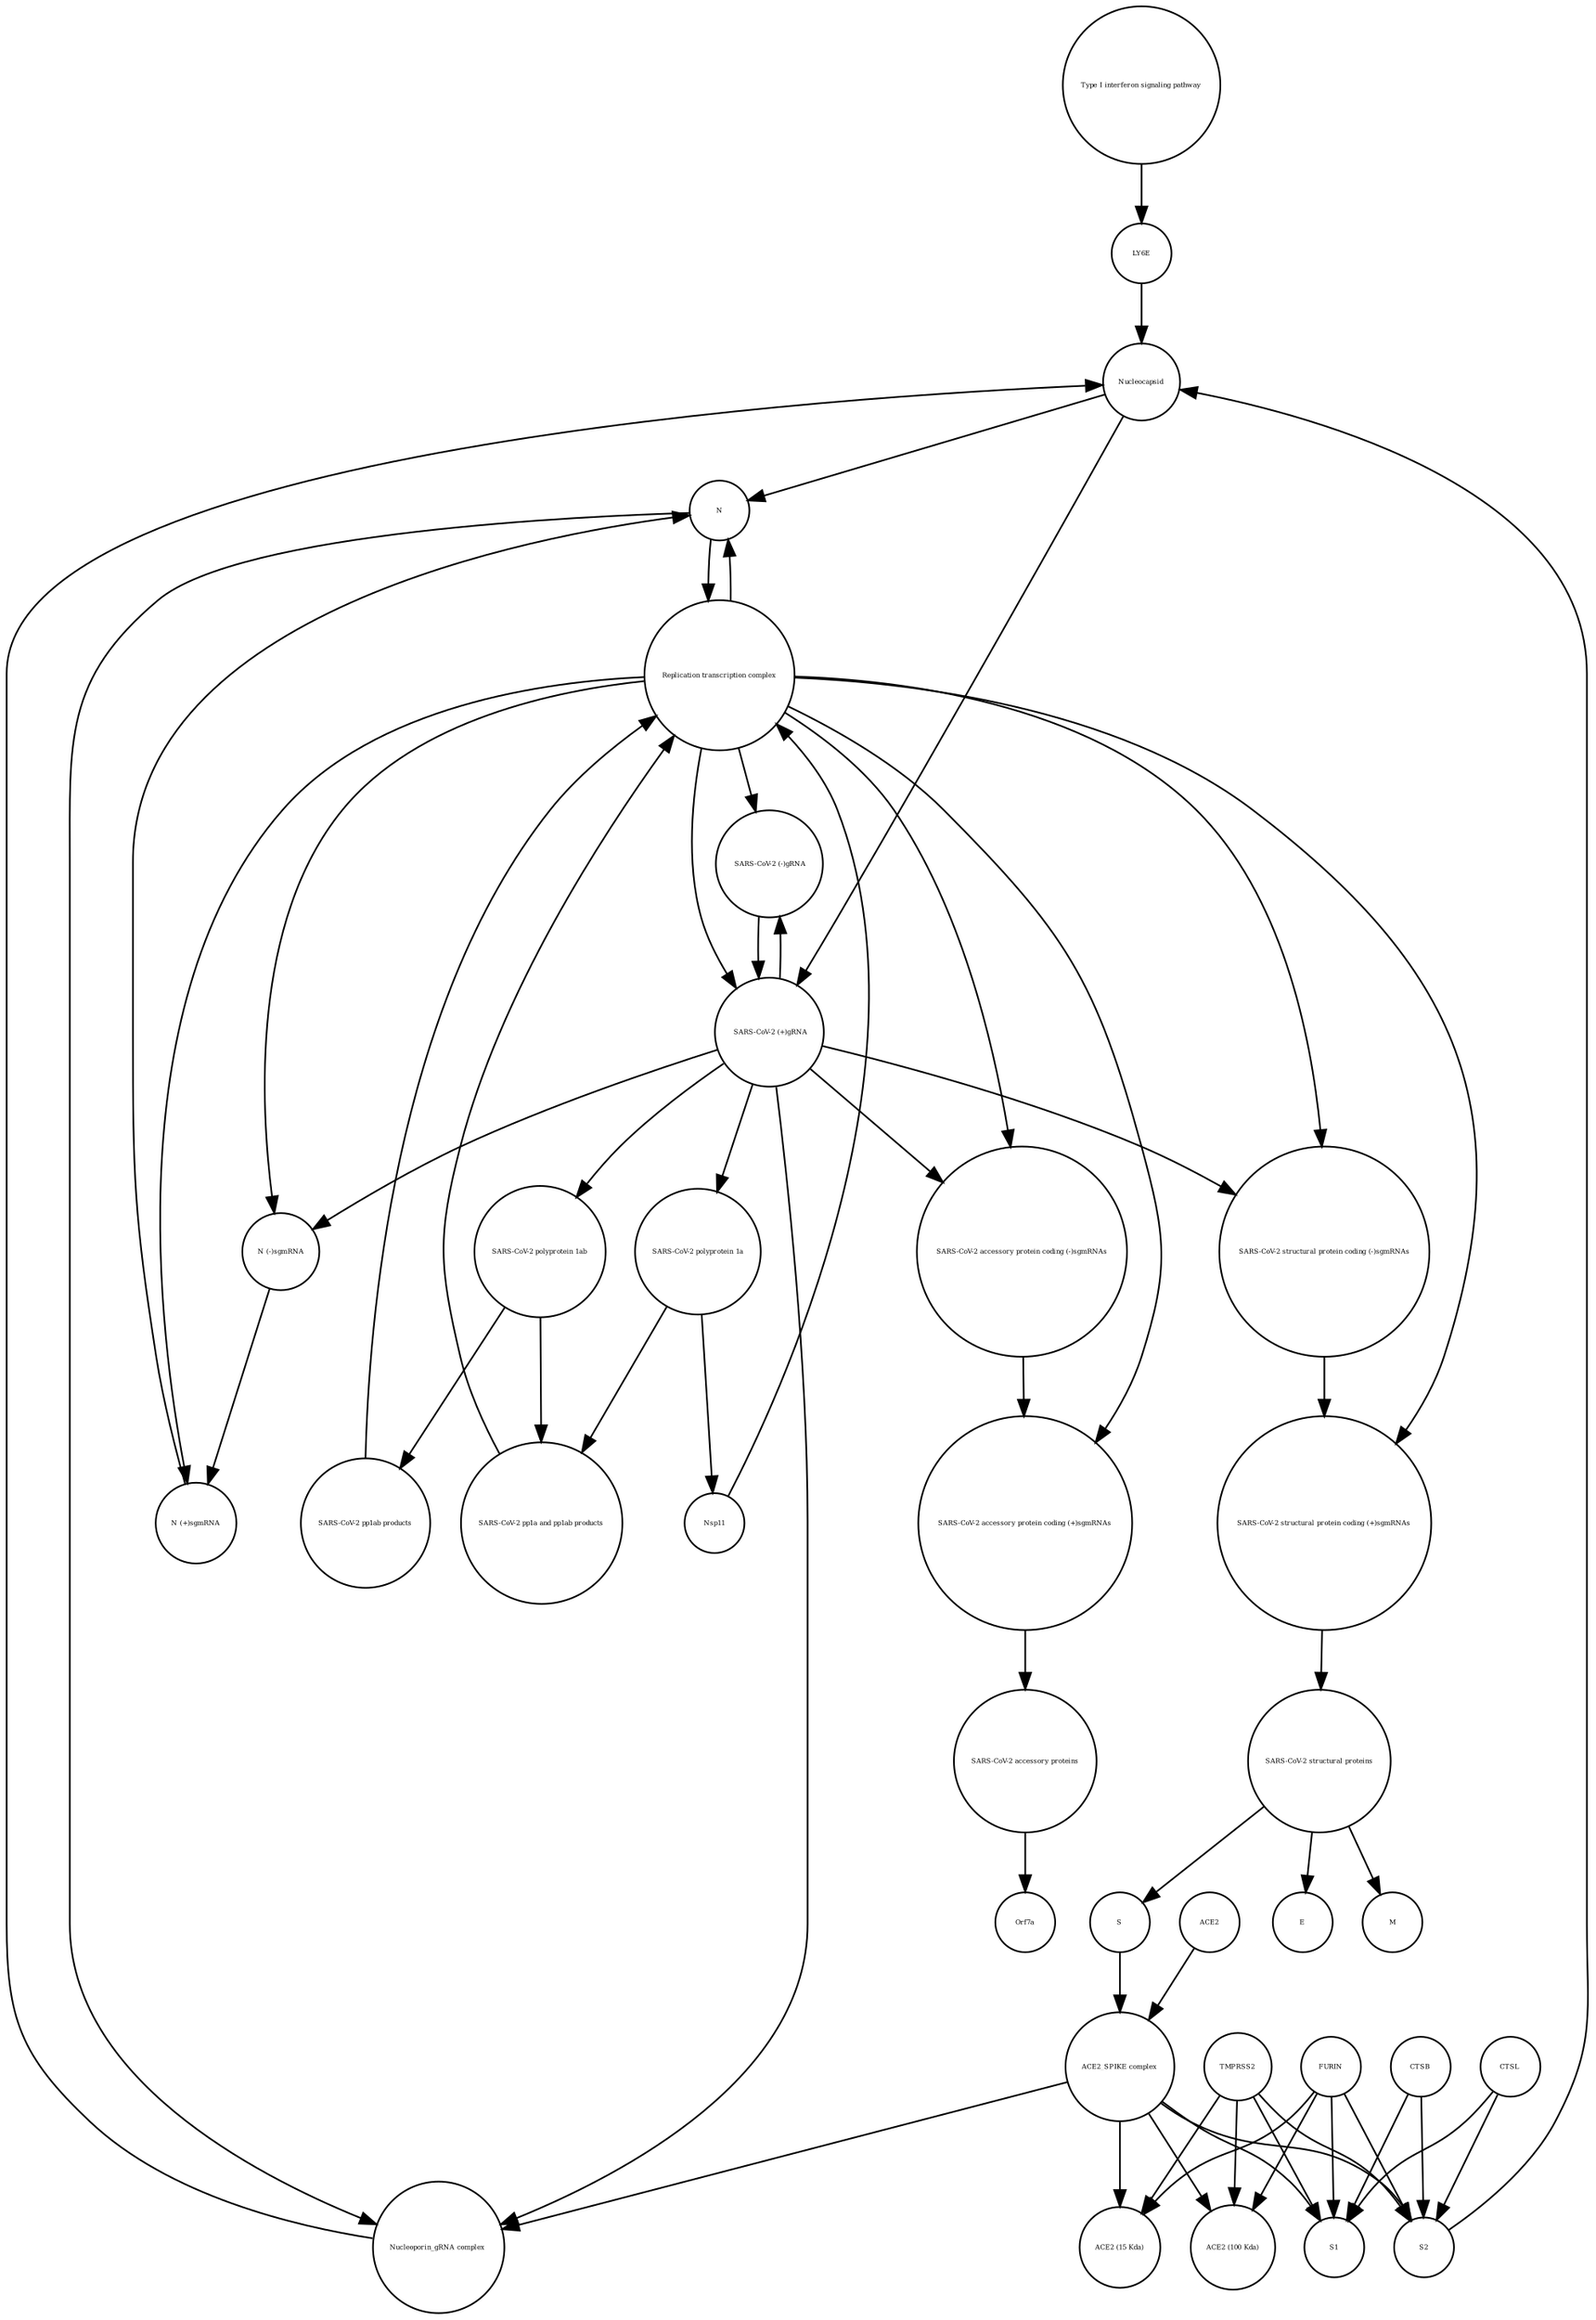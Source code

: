 strict digraph  {
"Type I interferon signaling pathway" [annotation="", bipartite=0, cls=phenotype, fontsize=4, label="Type I interferon signaling pathway", shape=circle];
LY6E [annotation="", bipartite=0, cls=macromolecule, fontsize=4, label=LY6E, shape=circle];
"SARS-CoV-2 accessory protein coding (+)sgmRNAs" [annotation="", bipartite=0, cls=complex, fontsize=4, label="SARS-CoV-2 accessory protein coding (+)sgmRNAs", shape=circle];
"ACE2 (100 Kda)" [annotation="", bipartite=0, cls=macromolecule, fontsize=4, label="ACE2 (100 Kda)", shape=circle];
"Nucleoporin_gRNA complex " [annotation="", bipartite=0, cls=complex, fontsize=4, label="Nucleoporin_gRNA complex ", shape=circle];
Nsp11 [annotation="", bipartite=0, cls=macromolecule, fontsize=4, label=Nsp11, shape=circle];
"N (-)sgmRNA" [annotation="", bipartite=0, cls="nucleic acid feature", fontsize=4, label="N (-)sgmRNA", shape=circle];
S [annotation="", bipartite=0, cls="macromolecule multimer", fontsize=4, label=S, shape=circle];
"SARS-CoV-2 polyprotein 1ab" [annotation="", bipartite=0, cls=macromolecule, fontsize=4, label="SARS-CoV-2 polyprotein 1ab", shape=circle];
"SARS-CoV-2 pp1ab products" [annotation="", bipartite=0, cls=complex, fontsize=4, label="SARS-CoV-2 pp1ab products", shape=circle];
E [annotation="", bipartite=0, cls=macromolecule, fontsize=4, label=E, shape=circle];
"SARS-CoV-2 accessory proteins" [annotation="", bipartite=0, cls=complex, fontsize=4, label="SARS-CoV-2 accessory proteins", shape=circle];
"SARS-CoV-2 accessory protein coding (-)sgmRNAs" [annotation="", bipartite=0, cls=complex, fontsize=4, label="SARS-CoV-2 accessory protein coding (-)sgmRNAs", shape=circle];
"SARS-CoV-2 polyprotein 1a" [annotation="", bipartite=0, cls=macromolecule, fontsize=4, label="SARS-CoV-2 polyprotein 1a", shape=circle];
CTSL [annotation="", bipartite=0, cls=macromolecule, fontsize=4, label=CTSL, shape=circle];
FURIN [annotation="", bipartite=0, cls=macromolecule, fontsize=4, label=FURIN, shape=circle];
N [annotation="", bipartite=0, cls="macromolecule multimer", fontsize=4, label=N, shape=circle];
"Replication transcription complex" [annotation="", bipartite=0, cls=complex, fontsize=4, label="Replication transcription complex", shape=circle];
"SARS-CoV-2 structural proteins" [annotation="", bipartite=0, cls=complex, fontsize=4, label="SARS-CoV-2 structural proteins", shape=circle];
ACE2 [annotation="", bipartite=0, cls=macromolecule, fontsize=4, label=ACE2, shape=circle];
CTSB [annotation="", bipartite=0, cls=macromolecule, fontsize=4, label=CTSB, shape=circle];
"SARS-CoV-2 structural protein coding (-)sgmRNAs" [annotation="", bipartite=0, cls=complex, fontsize=4, label="SARS-CoV-2 structural protein coding (-)sgmRNAs", shape=circle];
"SARS-CoV-2 structural protein coding (+)sgmRNAs" [annotation="", bipartite=0, cls=complex, fontsize=4, label="SARS-CoV-2 structural protein coding (+)sgmRNAs", shape=circle];
" SARS-CoV-2 (+)gRNA" [annotation="", bipartite=0, cls="nucleic acid feature", fontsize=4, label=" SARS-CoV-2 (+)gRNA", shape=circle];
"ACE2 (15 Kda)" [annotation="", bipartite=0, cls=macromolecule, fontsize=4, label="ACE2 (15 Kda)", shape=circle];
Nucleocapsid [annotation="", bipartite=0, cls=complex, fontsize=4, label=Nucleocapsid, shape=circle];
Orf7a [annotation="", bipartite=0, cls=macromolecule, fontsize=4, label=Orf7a, shape=circle];
S2 [annotation="", bipartite=0, cls=macromolecule, fontsize=4, label=S2, shape=circle];
"N (+)sgmRNA" [annotation="", bipartite=0, cls="nucleic acid feature", fontsize=4, label="N (+)sgmRNA", shape=circle];
"SARS-CoV-2 pp1a and pp1ab products" [annotation="", bipartite=0, cls=complex, fontsize=4, label="SARS-CoV-2 pp1a and pp1ab products", shape=circle];
S1 [annotation="", bipartite=0, cls=macromolecule, fontsize=4, label=S1, shape=circle];
"ACE2_SPIKE complex" [annotation="", bipartite=0, cls=complex, fontsize=4, label="ACE2_SPIKE complex", shape=circle];
" SARS-CoV-2 (-)gRNA" [annotation="", bipartite=0, cls="nucleic acid feature", fontsize=4, label=" SARS-CoV-2 (-)gRNA", shape=circle];
M [annotation="", bipartite=0, cls=macromolecule, fontsize=4, label=M, shape=circle];
TMPRSS2 [annotation="", bipartite=0, cls=macromolecule, fontsize=4, label=TMPRSS2, shape=circle];
"Type I interferon signaling pathway" -> LY6E  [annotation="", interaction_type=stimulation];
LY6E -> Nucleocapsid  [annotation="urn_miriam_doi_10.1101%2F2020.03.05.979260|urn_miriam_doi_10.1101%2F2020.04.02.021469", interaction_type=inhibition];
"SARS-CoV-2 accessory protein coding (+)sgmRNAs" -> "SARS-CoV-2 accessory proteins"  [annotation="", interaction_type=production];
"Nucleoporin_gRNA complex " -> Nucleocapsid  [annotation="", interaction_type=production];
Nsp11 -> "Replication transcription complex"  [annotation="", interaction_type=production];
"N (-)sgmRNA" -> "N (+)sgmRNA"  [annotation="", interaction_type=production];
S -> "ACE2_SPIKE complex"  [annotation="", interaction_type=production];
"SARS-CoV-2 polyprotein 1ab" -> "SARS-CoV-2 pp1a and pp1ab products"  [annotation=urn_miriam_pubmed_31226023, interaction_type=catalysis];
"SARS-CoV-2 polyprotein 1ab" -> "SARS-CoV-2 pp1ab products"  [annotation=urn_miriam_pubmed_31226023, interaction_type=catalysis];
"SARS-CoV-2 pp1ab products" -> "Replication transcription complex"  [annotation="", interaction_type=production];
"SARS-CoV-2 accessory proteins" -> Orf7a  [annotation="", interaction_type=production];
"SARS-CoV-2 accessory protein coding (-)sgmRNAs" -> "SARS-CoV-2 accessory protein coding (+)sgmRNAs"  [annotation="", interaction_type=production];
"SARS-CoV-2 polyprotein 1a" -> "SARS-CoV-2 pp1a and pp1ab products"  [annotation=urn_miriam_pubmed_31226023, interaction_type=catalysis];
"SARS-CoV-2 polyprotein 1a" -> Nsp11  [annotation=urn_miriam_pubmed_31226023, interaction_type=catalysis];
CTSL -> S1  [annotation=urn_miriam_pubmed_32142651, interaction_type=catalysis];
CTSL -> S2  [annotation=urn_miriam_pubmed_32142651, interaction_type=catalysis];
FURIN -> "ACE2 (15 Kda)"  [annotation="", interaction_type=catalysis];
FURIN -> S1  [annotation="", interaction_type=catalysis];
FURIN -> S2  [annotation="", interaction_type=catalysis];
FURIN -> "ACE2 (100 Kda)"  [annotation="", interaction_type=catalysis];
N -> "Nucleoporin_gRNA complex "  [annotation="", interaction_type=production];
N -> "Replication transcription complex"  [annotation="", interaction_type=production];
"Replication transcription complex" -> N  [annotation="", interaction_type=production];
"Replication transcription complex" -> " SARS-CoV-2 (+)gRNA"  [annotation="", interaction_type="necessary stimulation"];
"Replication transcription complex" -> "N (+)sgmRNA"  [annotation="", interaction_type="necessary stimulation"];
"Replication transcription complex" -> "SARS-CoV-2 structural protein coding (+)sgmRNAs"  [annotation="", interaction_type="necessary stimulation"];
"Replication transcription complex" -> "SARS-CoV-2 structural protein coding (-)sgmRNAs"  [annotation="", interaction_type="necessary stimulation"];
"Replication transcription complex" -> "N (-)sgmRNA"  [annotation="", interaction_type="necessary stimulation"];
"Replication transcription complex" -> " SARS-CoV-2 (-)gRNA"  [annotation="", interaction_type="necessary stimulation"];
"Replication transcription complex" -> "SARS-CoV-2 accessory protein coding (-)sgmRNAs"  [annotation="", interaction_type="necessary stimulation"];
"Replication transcription complex" -> "SARS-CoV-2 accessory protein coding (+)sgmRNAs"  [annotation="", interaction_type="necessary stimulation"];
"SARS-CoV-2 structural proteins" -> M  [annotation="", interaction_type=production];
"SARS-CoV-2 structural proteins" -> S  [annotation="", interaction_type=production];
"SARS-CoV-2 structural proteins" -> E  [annotation="", interaction_type=production];
ACE2 -> "ACE2_SPIKE complex"  [annotation="", interaction_type=production];
CTSB -> S1  [annotation=urn_miriam_pubmed_32142651, interaction_type=catalysis];
CTSB -> S2  [annotation=urn_miriam_pubmed_32142651, interaction_type=catalysis];
"SARS-CoV-2 structural protein coding (-)sgmRNAs" -> "SARS-CoV-2 structural protein coding (+)sgmRNAs"  [annotation="", interaction_type=production];
"SARS-CoV-2 structural protein coding (+)sgmRNAs" -> "SARS-CoV-2 structural proteins"  [annotation="", interaction_type=production];
" SARS-CoV-2 (+)gRNA" -> "SARS-CoV-2 structural protein coding (-)sgmRNAs"  [annotation="", interaction_type=production];
" SARS-CoV-2 (+)gRNA" -> "N (-)sgmRNA"  [annotation="", interaction_type=production];
" SARS-CoV-2 (+)gRNA" -> " SARS-CoV-2 (-)gRNA"  [annotation="", interaction_type=production];
" SARS-CoV-2 (+)gRNA" -> "SARS-CoV-2 accessory protein coding (-)sgmRNAs"  [annotation="", interaction_type=production];
" SARS-CoV-2 (+)gRNA" -> "Nucleoporin_gRNA complex "  [annotation="", interaction_type=production];
" SARS-CoV-2 (+)gRNA" -> "SARS-CoV-2 polyprotein 1a"  [annotation="", interaction_type=production];
" SARS-CoV-2 (+)gRNA" -> "SARS-CoV-2 polyprotein 1ab"  [annotation="", interaction_type=production];
Nucleocapsid -> " SARS-CoV-2 (+)gRNA"  [annotation="", interaction_type=production];
Nucleocapsid -> N  [annotation="", interaction_type=production];
S2 -> Nucleocapsid  [annotation="urn_miriam_doi_10.1101%2F2020.03.05.979260|urn_miriam_doi_10.1101%2F2020.04.02.021469", interaction_type=stimulation];
"N (+)sgmRNA" -> N  [annotation="", interaction_type=production];
"SARS-CoV-2 pp1a and pp1ab products" -> "Replication transcription complex"  [annotation="", interaction_type=production];
"ACE2_SPIKE complex" -> "ACE2 (100 Kda)"  [annotation="", interaction_type=production];
"ACE2_SPIKE complex" -> "ACE2 (15 Kda)"  [annotation="", interaction_type=production];
"ACE2_SPIKE complex" -> S2  [annotation="", interaction_type=production];
"ACE2_SPIKE complex" -> S1  [annotation="", interaction_type=production];
"ACE2_SPIKE complex" -> "Nucleoporin_gRNA complex "  [annotation="urn_miriam_pubmed_32142651|urn_miriam_pubmed_32094589", interaction_type=stimulation];
" SARS-CoV-2 (-)gRNA" -> " SARS-CoV-2 (+)gRNA"  [annotation="", interaction_type=production];
TMPRSS2 -> "ACE2 (15 Kda)"  [annotation="", interaction_type=catalysis];
TMPRSS2 -> S1  [annotation="", interaction_type=catalysis];
TMPRSS2 -> S2  [annotation="", interaction_type=catalysis];
TMPRSS2 -> "ACE2 (100 Kda)"  [annotation="", interaction_type=catalysis];
}
